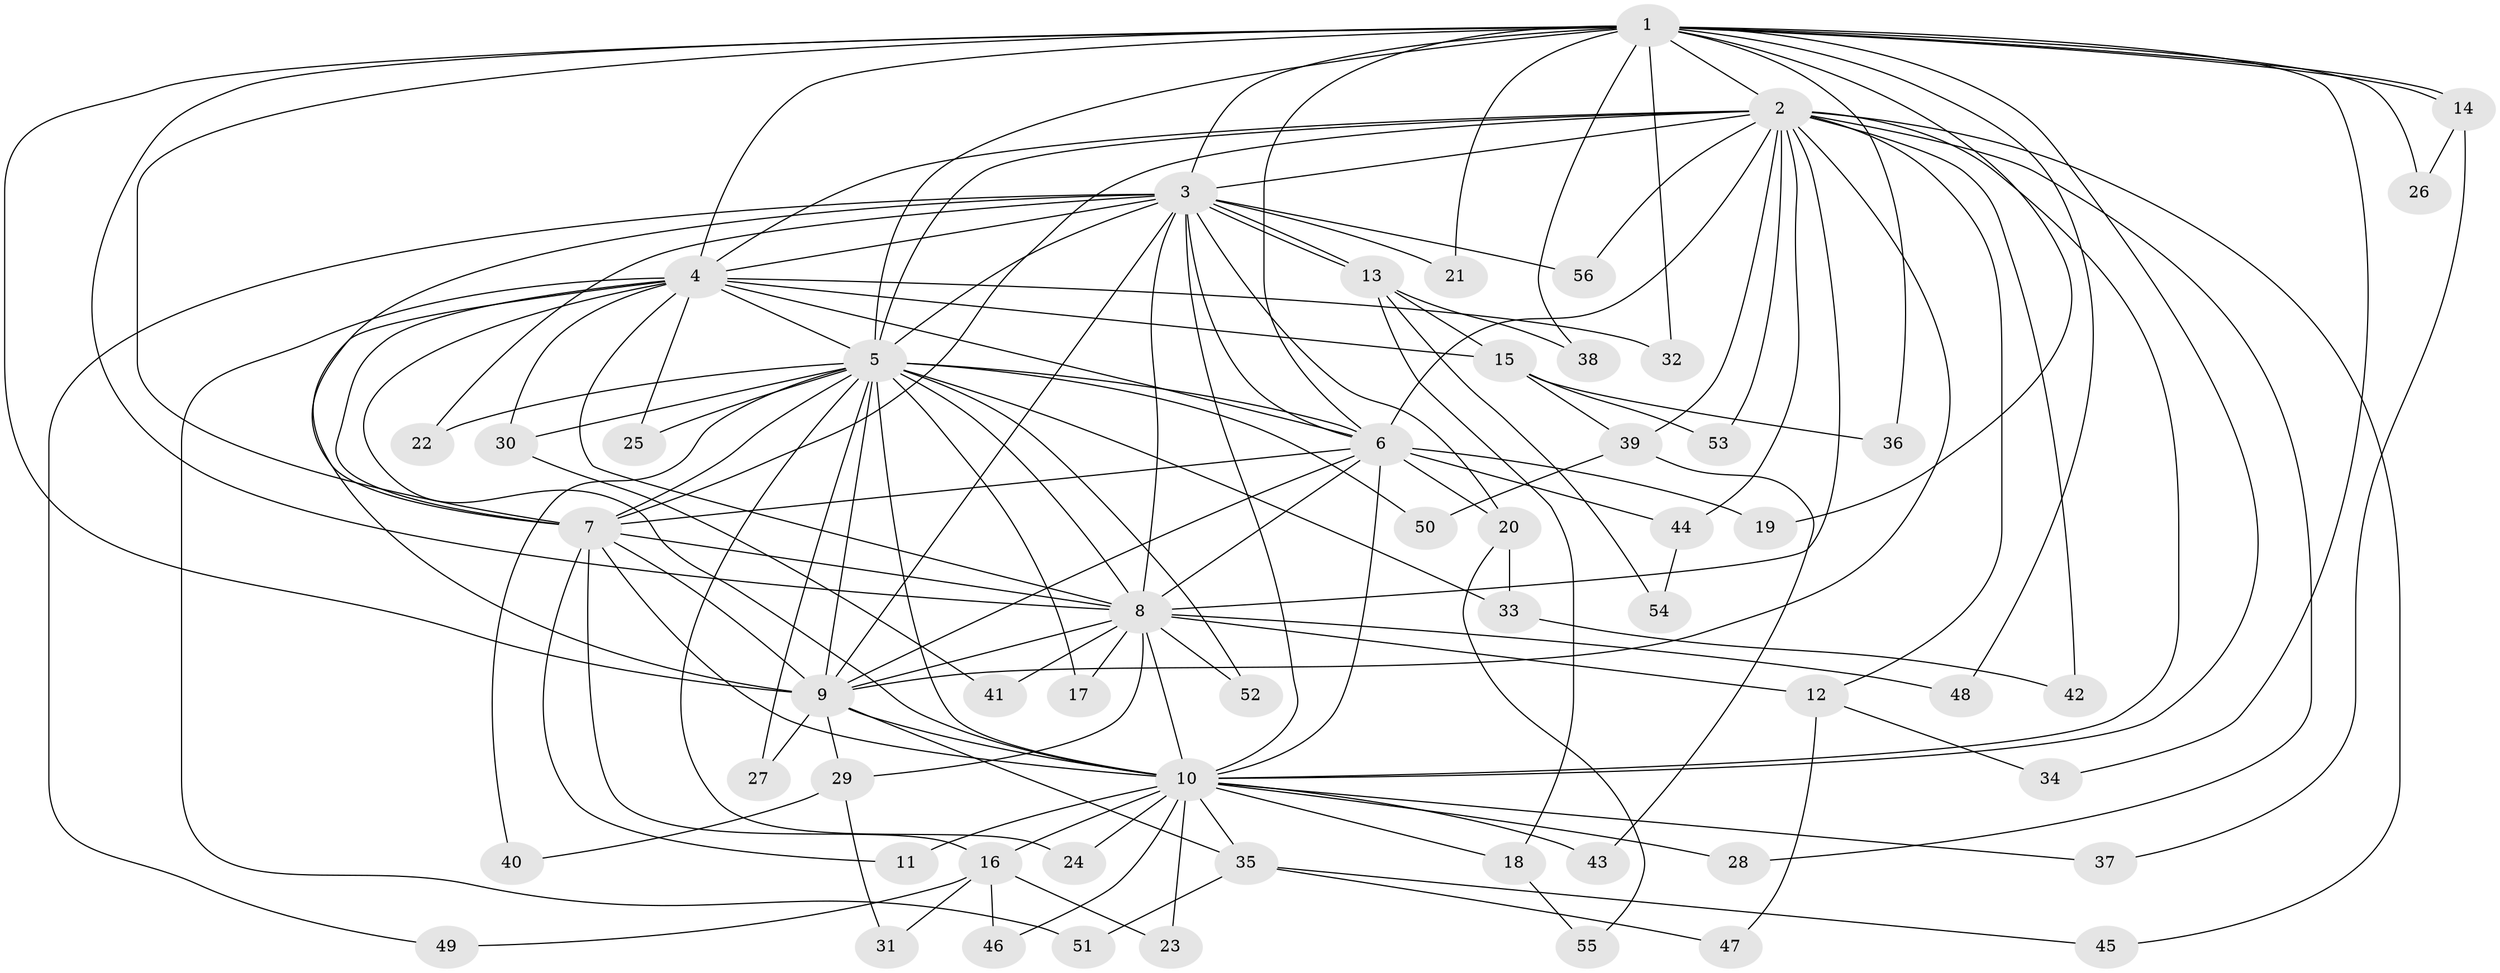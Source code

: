 // Generated by graph-tools (version 1.1) at 2025/01/03/09/25 03:01:17]
// undirected, 56 vertices, 137 edges
graph export_dot {
graph [start="1"]
  node [color=gray90,style=filled];
  1;
  2;
  3;
  4;
  5;
  6;
  7;
  8;
  9;
  10;
  11;
  12;
  13;
  14;
  15;
  16;
  17;
  18;
  19;
  20;
  21;
  22;
  23;
  24;
  25;
  26;
  27;
  28;
  29;
  30;
  31;
  32;
  33;
  34;
  35;
  36;
  37;
  38;
  39;
  40;
  41;
  42;
  43;
  44;
  45;
  46;
  47;
  48;
  49;
  50;
  51;
  52;
  53;
  54;
  55;
  56;
  1 -- 2;
  1 -- 3;
  1 -- 4;
  1 -- 5;
  1 -- 6;
  1 -- 7;
  1 -- 8;
  1 -- 9;
  1 -- 10;
  1 -- 14;
  1 -- 14;
  1 -- 19;
  1 -- 21;
  1 -- 26;
  1 -- 32;
  1 -- 34;
  1 -- 36;
  1 -- 38;
  1 -- 48;
  2 -- 3;
  2 -- 4;
  2 -- 5;
  2 -- 6;
  2 -- 7;
  2 -- 8;
  2 -- 9;
  2 -- 10;
  2 -- 12;
  2 -- 28;
  2 -- 39;
  2 -- 42;
  2 -- 44;
  2 -- 45;
  2 -- 53;
  2 -- 56;
  3 -- 4;
  3 -- 5;
  3 -- 6;
  3 -- 7;
  3 -- 8;
  3 -- 9;
  3 -- 10;
  3 -- 13;
  3 -- 13;
  3 -- 20;
  3 -- 21;
  3 -- 22;
  3 -- 49;
  3 -- 56;
  4 -- 5;
  4 -- 6;
  4 -- 7;
  4 -- 8;
  4 -- 9;
  4 -- 10;
  4 -- 15;
  4 -- 25;
  4 -- 30;
  4 -- 32;
  4 -- 51;
  5 -- 6;
  5 -- 7;
  5 -- 8;
  5 -- 9;
  5 -- 10;
  5 -- 17;
  5 -- 22;
  5 -- 24;
  5 -- 25;
  5 -- 27;
  5 -- 30;
  5 -- 33;
  5 -- 40;
  5 -- 50;
  5 -- 52;
  6 -- 7;
  6 -- 8;
  6 -- 9;
  6 -- 10;
  6 -- 19;
  6 -- 20;
  6 -- 44;
  7 -- 8;
  7 -- 9;
  7 -- 10;
  7 -- 11;
  7 -- 16;
  8 -- 9;
  8 -- 10;
  8 -- 12;
  8 -- 17;
  8 -- 29;
  8 -- 41;
  8 -- 48;
  8 -- 52;
  9 -- 10;
  9 -- 27;
  9 -- 29;
  9 -- 35;
  10 -- 11;
  10 -- 16;
  10 -- 18;
  10 -- 23;
  10 -- 24;
  10 -- 28;
  10 -- 35;
  10 -- 37;
  10 -- 43;
  10 -- 46;
  12 -- 34;
  12 -- 47;
  13 -- 15;
  13 -- 18;
  13 -- 38;
  13 -- 54;
  14 -- 26;
  14 -- 37;
  15 -- 36;
  15 -- 39;
  15 -- 53;
  16 -- 23;
  16 -- 31;
  16 -- 46;
  16 -- 49;
  18 -- 55;
  20 -- 33;
  20 -- 55;
  29 -- 31;
  29 -- 40;
  30 -- 41;
  33 -- 42;
  35 -- 45;
  35 -- 47;
  35 -- 51;
  39 -- 43;
  39 -- 50;
  44 -- 54;
}

